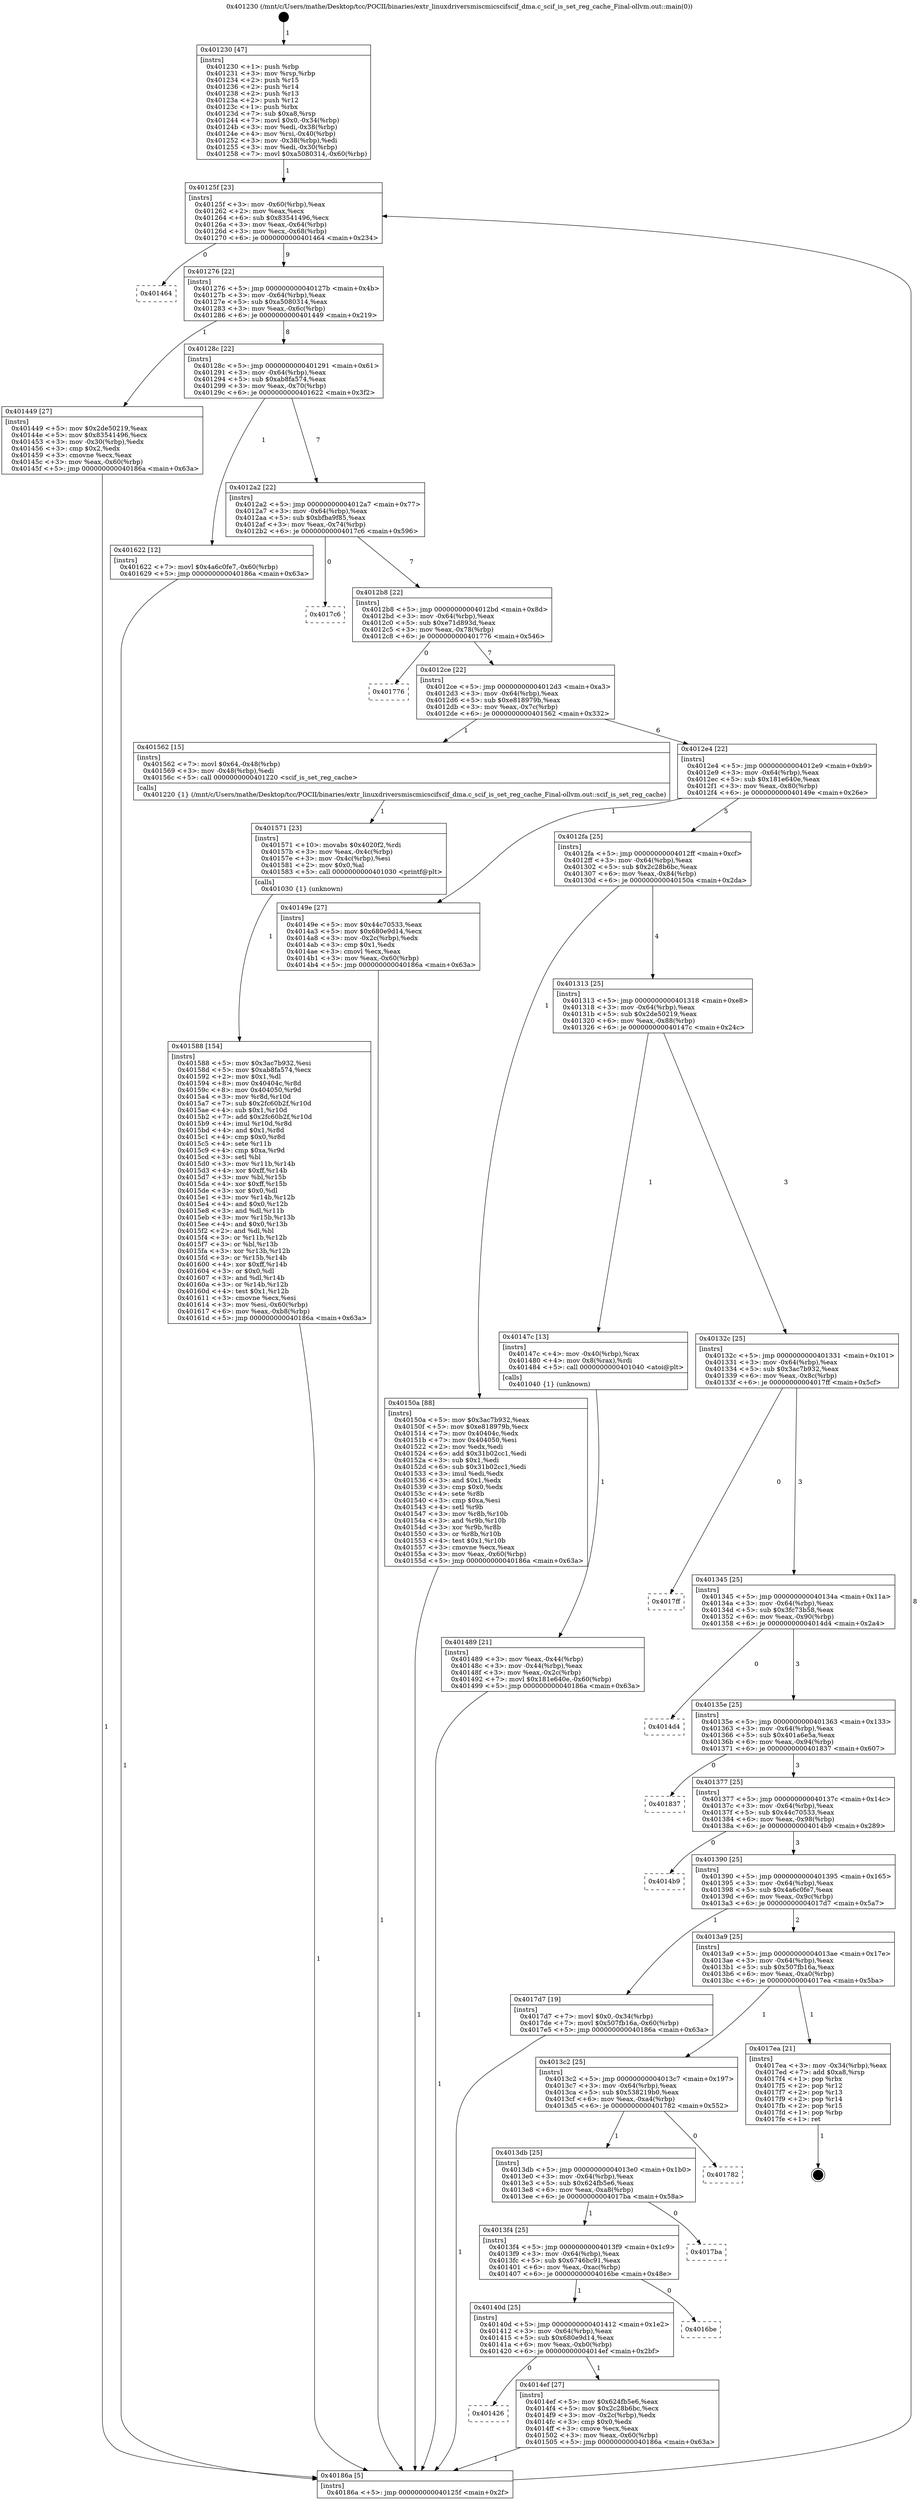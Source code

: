 digraph "0x401230" {
  label = "0x401230 (/mnt/c/Users/mathe/Desktop/tcc/POCII/binaries/extr_linuxdriversmiscmicscifscif_dma.c_scif_is_set_reg_cache_Final-ollvm.out::main(0))"
  labelloc = "t"
  node[shape=record]

  Entry [label="",width=0.3,height=0.3,shape=circle,fillcolor=black,style=filled]
  "0x40125f" [label="{
     0x40125f [23]\l
     | [instrs]\l
     &nbsp;&nbsp;0x40125f \<+3\>: mov -0x60(%rbp),%eax\l
     &nbsp;&nbsp;0x401262 \<+2\>: mov %eax,%ecx\l
     &nbsp;&nbsp;0x401264 \<+6\>: sub $0x83541496,%ecx\l
     &nbsp;&nbsp;0x40126a \<+3\>: mov %eax,-0x64(%rbp)\l
     &nbsp;&nbsp;0x40126d \<+3\>: mov %ecx,-0x68(%rbp)\l
     &nbsp;&nbsp;0x401270 \<+6\>: je 0000000000401464 \<main+0x234\>\l
  }"]
  "0x401464" [label="{
     0x401464\l
  }", style=dashed]
  "0x401276" [label="{
     0x401276 [22]\l
     | [instrs]\l
     &nbsp;&nbsp;0x401276 \<+5\>: jmp 000000000040127b \<main+0x4b\>\l
     &nbsp;&nbsp;0x40127b \<+3\>: mov -0x64(%rbp),%eax\l
     &nbsp;&nbsp;0x40127e \<+5\>: sub $0xa5080314,%eax\l
     &nbsp;&nbsp;0x401283 \<+3\>: mov %eax,-0x6c(%rbp)\l
     &nbsp;&nbsp;0x401286 \<+6\>: je 0000000000401449 \<main+0x219\>\l
  }"]
  Exit [label="",width=0.3,height=0.3,shape=circle,fillcolor=black,style=filled,peripheries=2]
  "0x401449" [label="{
     0x401449 [27]\l
     | [instrs]\l
     &nbsp;&nbsp;0x401449 \<+5\>: mov $0x2de50219,%eax\l
     &nbsp;&nbsp;0x40144e \<+5\>: mov $0x83541496,%ecx\l
     &nbsp;&nbsp;0x401453 \<+3\>: mov -0x30(%rbp),%edx\l
     &nbsp;&nbsp;0x401456 \<+3\>: cmp $0x2,%edx\l
     &nbsp;&nbsp;0x401459 \<+3\>: cmovne %ecx,%eax\l
     &nbsp;&nbsp;0x40145c \<+3\>: mov %eax,-0x60(%rbp)\l
     &nbsp;&nbsp;0x40145f \<+5\>: jmp 000000000040186a \<main+0x63a\>\l
  }"]
  "0x40128c" [label="{
     0x40128c [22]\l
     | [instrs]\l
     &nbsp;&nbsp;0x40128c \<+5\>: jmp 0000000000401291 \<main+0x61\>\l
     &nbsp;&nbsp;0x401291 \<+3\>: mov -0x64(%rbp),%eax\l
     &nbsp;&nbsp;0x401294 \<+5\>: sub $0xab8fa574,%eax\l
     &nbsp;&nbsp;0x401299 \<+3\>: mov %eax,-0x70(%rbp)\l
     &nbsp;&nbsp;0x40129c \<+6\>: je 0000000000401622 \<main+0x3f2\>\l
  }"]
  "0x40186a" [label="{
     0x40186a [5]\l
     | [instrs]\l
     &nbsp;&nbsp;0x40186a \<+5\>: jmp 000000000040125f \<main+0x2f\>\l
  }"]
  "0x401230" [label="{
     0x401230 [47]\l
     | [instrs]\l
     &nbsp;&nbsp;0x401230 \<+1\>: push %rbp\l
     &nbsp;&nbsp;0x401231 \<+3\>: mov %rsp,%rbp\l
     &nbsp;&nbsp;0x401234 \<+2\>: push %r15\l
     &nbsp;&nbsp;0x401236 \<+2\>: push %r14\l
     &nbsp;&nbsp;0x401238 \<+2\>: push %r13\l
     &nbsp;&nbsp;0x40123a \<+2\>: push %r12\l
     &nbsp;&nbsp;0x40123c \<+1\>: push %rbx\l
     &nbsp;&nbsp;0x40123d \<+7\>: sub $0xa8,%rsp\l
     &nbsp;&nbsp;0x401244 \<+7\>: movl $0x0,-0x34(%rbp)\l
     &nbsp;&nbsp;0x40124b \<+3\>: mov %edi,-0x38(%rbp)\l
     &nbsp;&nbsp;0x40124e \<+4\>: mov %rsi,-0x40(%rbp)\l
     &nbsp;&nbsp;0x401252 \<+3\>: mov -0x38(%rbp),%edi\l
     &nbsp;&nbsp;0x401255 \<+3\>: mov %edi,-0x30(%rbp)\l
     &nbsp;&nbsp;0x401258 \<+7\>: movl $0xa5080314,-0x60(%rbp)\l
  }"]
  "0x401588" [label="{
     0x401588 [154]\l
     | [instrs]\l
     &nbsp;&nbsp;0x401588 \<+5\>: mov $0x3ac7b932,%esi\l
     &nbsp;&nbsp;0x40158d \<+5\>: mov $0xab8fa574,%ecx\l
     &nbsp;&nbsp;0x401592 \<+2\>: mov $0x1,%dl\l
     &nbsp;&nbsp;0x401594 \<+8\>: mov 0x40404c,%r8d\l
     &nbsp;&nbsp;0x40159c \<+8\>: mov 0x404050,%r9d\l
     &nbsp;&nbsp;0x4015a4 \<+3\>: mov %r8d,%r10d\l
     &nbsp;&nbsp;0x4015a7 \<+7\>: sub $0x2fc60b2f,%r10d\l
     &nbsp;&nbsp;0x4015ae \<+4\>: sub $0x1,%r10d\l
     &nbsp;&nbsp;0x4015b2 \<+7\>: add $0x2fc60b2f,%r10d\l
     &nbsp;&nbsp;0x4015b9 \<+4\>: imul %r10d,%r8d\l
     &nbsp;&nbsp;0x4015bd \<+4\>: and $0x1,%r8d\l
     &nbsp;&nbsp;0x4015c1 \<+4\>: cmp $0x0,%r8d\l
     &nbsp;&nbsp;0x4015c5 \<+4\>: sete %r11b\l
     &nbsp;&nbsp;0x4015c9 \<+4\>: cmp $0xa,%r9d\l
     &nbsp;&nbsp;0x4015cd \<+3\>: setl %bl\l
     &nbsp;&nbsp;0x4015d0 \<+3\>: mov %r11b,%r14b\l
     &nbsp;&nbsp;0x4015d3 \<+4\>: xor $0xff,%r14b\l
     &nbsp;&nbsp;0x4015d7 \<+3\>: mov %bl,%r15b\l
     &nbsp;&nbsp;0x4015da \<+4\>: xor $0xff,%r15b\l
     &nbsp;&nbsp;0x4015de \<+3\>: xor $0x0,%dl\l
     &nbsp;&nbsp;0x4015e1 \<+3\>: mov %r14b,%r12b\l
     &nbsp;&nbsp;0x4015e4 \<+4\>: and $0x0,%r12b\l
     &nbsp;&nbsp;0x4015e8 \<+3\>: and %dl,%r11b\l
     &nbsp;&nbsp;0x4015eb \<+3\>: mov %r15b,%r13b\l
     &nbsp;&nbsp;0x4015ee \<+4\>: and $0x0,%r13b\l
     &nbsp;&nbsp;0x4015f2 \<+2\>: and %dl,%bl\l
     &nbsp;&nbsp;0x4015f4 \<+3\>: or %r11b,%r12b\l
     &nbsp;&nbsp;0x4015f7 \<+3\>: or %bl,%r13b\l
     &nbsp;&nbsp;0x4015fa \<+3\>: xor %r13b,%r12b\l
     &nbsp;&nbsp;0x4015fd \<+3\>: or %r15b,%r14b\l
     &nbsp;&nbsp;0x401600 \<+4\>: xor $0xff,%r14b\l
     &nbsp;&nbsp;0x401604 \<+3\>: or $0x0,%dl\l
     &nbsp;&nbsp;0x401607 \<+3\>: and %dl,%r14b\l
     &nbsp;&nbsp;0x40160a \<+3\>: or %r14b,%r12b\l
     &nbsp;&nbsp;0x40160d \<+4\>: test $0x1,%r12b\l
     &nbsp;&nbsp;0x401611 \<+3\>: cmovne %ecx,%esi\l
     &nbsp;&nbsp;0x401614 \<+3\>: mov %esi,-0x60(%rbp)\l
     &nbsp;&nbsp;0x401617 \<+6\>: mov %eax,-0xb8(%rbp)\l
     &nbsp;&nbsp;0x40161d \<+5\>: jmp 000000000040186a \<main+0x63a\>\l
  }"]
  "0x401622" [label="{
     0x401622 [12]\l
     | [instrs]\l
     &nbsp;&nbsp;0x401622 \<+7\>: movl $0x4a6c0fe7,-0x60(%rbp)\l
     &nbsp;&nbsp;0x401629 \<+5\>: jmp 000000000040186a \<main+0x63a\>\l
  }"]
  "0x4012a2" [label="{
     0x4012a2 [22]\l
     | [instrs]\l
     &nbsp;&nbsp;0x4012a2 \<+5\>: jmp 00000000004012a7 \<main+0x77\>\l
     &nbsp;&nbsp;0x4012a7 \<+3\>: mov -0x64(%rbp),%eax\l
     &nbsp;&nbsp;0x4012aa \<+5\>: sub $0xbfba9f85,%eax\l
     &nbsp;&nbsp;0x4012af \<+3\>: mov %eax,-0x74(%rbp)\l
     &nbsp;&nbsp;0x4012b2 \<+6\>: je 00000000004017c6 \<main+0x596\>\l
  }"]
  "0x401571" [label="{
     0x401571 [23]\l
     | [instrs]\l
     &nbsp;&nbsp;0x401571 \<+10\>: movabs $0x4020f2,%rdi\l
     &nbsp;&nbsp;0x40157b \<+3\>: mov %eax,-0x4c(%rbp)\l
     &nbsp;&nbsp;0x40157e \<+3\>: mov -0x4c(%rbp),%esi\l
     &nbsp;&nbsp;0x401581 \<+2\>: mov $0x0,%al\l
     &nbsp;&nbsp;0x401583 \<+5\>: call 0000000000401030 \<printf@plt\>\l
     | [calls]\l
     &nbsp;&nbsp;0x401030 \{1\} (unknown)\l
  }"]
  "0x4017c6" [label="{
     0x4017c6\l
  }", style=dashed]
  "0x4012b8" [label="{
     0x4012b8 [22]\l
     | [instrs]\l
     &nbsp;&nbsp;0x4012b8 \<+5\>: jmp 00000000004012bd \<main+0x8d\>\l
     &nbsp;&nbsp;0x4012bd \<+3\>: mov -0x64(%rbp),%eax\l
     &nbsp;&nbsp;0x4012c0 \<+5\>: sub $0xe71d893d,%eax\l
     &nbsp;&nbsp;0x4012c5 \<+3\>: mov %eax,-0x78(%rbp)\l
     &nbsp;&nbsp;0x4012c8 \<+6\>: je 0000000000401776 \<main+0x546\>\l
  }"]
  "0x401426" [label="{
     0x401426\l
  }", style=dashed]
  "0x401776" [label="{
     0x401776\l
  }", style=dashed]
  "0x4012ce" [label="{
     0x4012ce [22]\l
     | [instrs]\l
     &nbsp;&nbsp;0x4012ce \<+5\>: jmp 00000000004012d3 \<main+0xa3\>\l
     &nbsp;&nbsp;0x4012d3 \<+3\>: mov -0x64(%rbp),%eax\l
     &nbsp;&nbsp;0x4012d6 \<+5\>: sub $0xe818979b,%eax\l
     &nbsp;&nbsp;0x4012db \<+3\>: mov %eax,-0x7c(%rbp)\l
     &nbsp;&nbsp;0x4012de \<+6\>: je 0000000000401562 \<main+0x332\>\l
  }"]
  "0x4014ef" [label="{
     0x4014ef [27]\l
     | [instrs]\l
     &nbsp;&nbsp;0x4014ef \<+5\>: mov $0x624fb5e6,%eax\l
     &nbsp;&nbsp;0x4014f4 \<+5\>: mov $0x2c28b6bc,%ecx\l
     &nbsp;&nbsp;0x4014f9 \<+3\>: mov -0x2c(%rbp),%edx\l
     &nbsp;&nbsp;0x4014fc \<+3\>: cmp $0x0,%edx\l
     &nbsp;&nbsp;0x4014ff \<+3\>: cmove %ecx,%eax\l
     &nbsp;&nbsp;0x401502 \<+3\>: mov %eax,-0x60(%rbp)\l
     &nbsp;&nbsp;0x401505 \<+5\>: jmp 000000000040186a \<main+0x63a\>\l
  }"]
  "0x401562" [label="{
     0x401562 [15]\l
     | [instrs]\l
     &nbsp;&nbsp;0x401562 \<+7\>: movl $0x64,-0x48(%rbp)\l
     &nbsp;&nbsp;0x401569 \<+3\>: mov -0x48(%rbp),%edi\l
     &nbsp;&nbsp;0x40156c \<+5\>: call 0000000000401220 \<scif_is_set_reg_cache\>\l
     | [calls]\l
     &nbsp;&nbsp;0x401220 \{1\} (/mnt/c/Users/mathe/Desktop/tcc/POCII/binaries/extr_linuxdriversmiscmicscifscif_dma.c_scif_is_set_reg_cache_Final-ollvm.out::scif_is_set_reg_cache)\l
  }"]
  "0x4012e4" [label="{
     0x4012e4 [22]\l
     | [instrs]\l
     &nbsp;&nbsp;0x4012e4 \<+5\>: jmp 00000000004012e9 \<main+0xb9\>\l
     &nbsp;&nbsp;0x4012e9 \<+3\>: mov -0x64(%rbp),%eax\l
     &nbsp;&nbsp;0x4012ec \<+5\>: sub $0x181e640e,%eax\l
     &nbsp;&nbsp;0x4012f1 \<+3\>: mov %eax,-0x80(%rbp)\l
     &nbsp;&nbsp;0x4012f4 \<+6\>: je 000000000040149e \<main+0x26e\>\l
  }"]
  "0x40140d" [label="{
     0x40140d [25]\l
     | [instrs]\l
     &nbsp;&nbsp;0x40140d \<+5\>: jmp 0000000000401412 \<main+0x1e2\>\l
     &nbsp;&nbsp;0x401412 \<+3\>: mov -0x64(%rbp),%eax\l
     &nbsp;&nbsp;0x401415 \<+5\>: sub $0x680e9d14,%eax\l
     &nbsp;&nbsp;0x40141a \<+6\>: mov %eax,-0xb0(%rbp)\l
     &nbsp;&nbsp;0x401420 \<+6\>: je 00000000004014ef \<main+0x2bf\>\l
  }"]
  "0x40149e" [label="{
     0x40149e [27]\l
     | [instrs]\l
     &nbsp;&nbsp;0x40149e \<+5\>: mov $0x44c70533,%eax\l
     &nbsp;&nbsp;0x4014a3 \<+5\>: mov $0x680e9d14,%ecx\l
     &nbsp;&nbsp;0x4014a8 \<+3\>: mov -0x2c(%rbp),%edx\l
     &nbsp;&nbsp;0x4014ab \<+3\>: cmp $0x1,%edx\l
     &nbsp;&nbsp;0x4014ae \<+3\>: cmovl %ecx,%eax\l
     &nbsp;&nbsp;0x4014b1 \<+3\>: mov %eax,-0x60(%rbp)\l
     &nbsp;&nbsp;0x4014b4 \<+5\>: jmp 000000000040186a \<main+0x63a\>\l
  }"]
  "0x4012fa" [label="{
     0x4012fa [25]\l
     | [instrs]\l
     &nbsp;&nbsp;0x4012fa \<+5\>: jmp 00000000004012ff \<main+0xcf\>\l
     &nbsp;&nbsp;0x4012ff \<+3\>: mov -0x64(%rbp),%eax\l
     &nbsp;&nbsp;0x401302 \<+5\>: sub $0x2c28b6bc,%eax\l
     &nbsp;&nbsp;0x401307 \<+6\>: mov %eax,-0x84(%rbp)\l
     &nbsp;&nbsp;0x40130d \<+6\>: je 000000000040150a \<main+0x2da\>\l
  }"]
  "0x4016be" [label="{
     0x4016be\l
  }", style=dashed]
  "0x40150a" [label="{
     0x40150a [88]\l
     | [instrs]\l
     &nbsp;&nbsp;0x40150a \<+5\>: mov $0x3ac7b932,%eax\l
     &nbsp;&nbsp;0x40150f \<+5\>: mov $0xe818979b,%ecx\l
     &nbsp;&nbsp;0x401514 \<+7\>: mov 0x40404c,%edx\l
     &nbsp;&nbsp;0x40151b \<+7\>: mov 0x404050,%esi\l
     &nbsp;&nbsp;0x401522 \<+2\>: mov %edx,%edi\l
     &nbsp;&nbsp;0x401524 \<+6\>: add $0x31b02cc1,%edi\l
     &nbsp;&nbsp;0x40152a \<+3\>: sub $0x1,%edi\l
     &nbsp;&nbsp;0x40152d \<+6\>: sub $0x31b02cc1,%edi\l
     &nbsp;&nbsp;0x401533 \<+3\>: imul %edi,%edx\l
     &nbsp;&nbsp;0x401536 \<+3\>: and $0x1,%edx\l
     &nbsp;&nbsp;0x401539 \<+3\>: cmp $0x0,%edx\l
     &nbsp;&nbsp;0x40153c \<+4\>: sete %r8b\l
     &nbsp;&nbsp;0x401540 \<+3\>: cmp $0xa,%esi\l
     &nbsp;&nbsp;0x401543 \<+4\>: setl %r9b\l
     &nbsp;&nbsp;0x401547 \<+3\>: mov %r8b,%r10b\l
     &nbsp;&nbsp;0x40154a \<+3\>: and %r9b,%r10b\l
     &nbsp;&nbsp;0x40154d \<+3\>: xor %r9b,%r8b\l
     &nbsp;&nbsp;0x401550 \<+3\>: or %r8b,%r10b\l
     &nbsp;&nbsp;0x401553 \<+4\>: test $0x1,%r10b\l
     &nbsp;&nbsp;0x401557 \<+3\>: cmovne %ecx,%eax\l
     &nbsp;&nbsp;0x40155a \<+3\>: mov %eax,-0x60(%rbp)\l
     &nbsp;&nbsp;0x40155d \<+5\>: jmp 000000000040186a \<main+0x63a\>\l
  }"]
  "0x401313" [label="{
     0x401313 [25]\l
     | [instrs]\l
     &nbsp;&nbsp;0x401313 \<+5\>: jmp 0000000000401318 \<main+0xe8\>\l
     &nbsp;&nbsp;0x401318 \<+3\>: mov -0x64(%rbp),%eax\l
     &nbsp;&nbsp;0x40131b \<+5\>: sub $0x2de50219,%eax\l
     &nbsp;&nbsp;0x401320 \<+6\>: mov %eax,-0x88(%rbp)\l
     &nbsp;&nbsp;0x401326 \<+6\>: je 000000000040147c \<main+0x24c\>\l
  }"]
  "0x4013f4" [label="{
     0x4013f4 [25]\l
     | [instrs]\l
     &nbsp;&nbsp;0x4013f4 \<+5\>: jmp 00000000004013f9 \<main+0x1c9\>\l
     &nbsp;&nbsp;0x4013f9 \<+3\>: mov -0x64(%rbp),%eax\l
     &nbsp;&nbsp;0x4013fc \<+5\>: sub $0x6746bc91,%eax\l
     &nbsp;&nbsp;0x401401 \<+6\>: mov %eax,-0xac(%rbp)\l
     &nbsp;&nbsp;0x401407 \<+6\>: je 00000000004016be \<main+0x48e\>\l
  }"]
  "0x40147c" [label="{
     0x40147c [13]\l
     | [instrs]\l
     &nbsp;&nbsp;0x40147c \<+4\>: mov -0x40(%rbp),%rax\l
     &nbsp;&nbsp;0x401480 \<+4\>: mov 0x8(%rax),%rdi\l
     &nbsp;&nbsp;0x401484 \<+5\>: call 0000000000401040 \<atoi@plt\>\l
     | [calls]\l
     &nbsp;&nbsp;0x401040 \{1\} (unknown)\l
  }"]
  "0x40132c" [label="{
     0x40132c [25]\l
     | [instrs]\l
     &nbsp;&nbsp;0x40132c \<+5\>: jmp 0000000000401331 \<main+0x101\>\l
     &nbsp;&nbsp;0x401331 \<+3\>: mov -0x64(%rbp),%eax\l
     &nbsp;&nbsp;0x401334 \<+5\>: sub $0x3ac7b932,%eax\l
     &nbsp;&nbsp;0x401339 \<+6\>: mov %eax,-0x8c(%rbp)\l
     &nbsp;&nbsp;0x40133f \<+6\>: je 00000000004017ff \<main+0x5cf\>\l
  }"]
  "0x401489" [label="{
     0x401489 [21]\l
     | [instrs]\l
     &nbsp;&nbsp;0x401489 \<+3\>: mov %eax,-0x44(%rbp)\l
     &nbsp;&nbsp;0x40148c \<+3\>: mov -0x44(%rbp),%eax\l
     &nbsp;&nbsp;0x40148f \<+3\>: mov %eax,-0x2c(%rbp)\l
     &nbsp;&nbsp;0x401492 \<+7\>: movl $0x181e640e,-0x60(%rbp)\l
     &nbsp;&nbsp;0x401499 \<+5\>: jmp 000000000040186a \<main+0x63a\>\l
  }"]
  "0x4017ba" [label="{
     0x4017ba\l
  }", style=dashed]
  "0x4017ff" [label="{
     0x4017ff\l
  }", style=dashed]
  "0x401345" [label="{
     0x401345 [25]\l
     | [instrs]\l
     &nbsp;&nbsp;0x401345 \<+5\>: jmp 000000000040134a \<main+0x11a\>\l
     &nbsp;&nbsp;0x40134a \<+3\>: mov -0x64(%rbp),%eax\l
     &nbsp;&nbsp;0x40134d \<+5\>: sub $0x3fc73b58,%eax\l
     &nbsp;&nbsp;0x401352 \<+6\>: mov %eax,-0x90(%rbp)\l
     &nbsp;&nbsp;0x401358 \<+6\>: je 00000000004014d4 \<main+0x2a4\>\l
  }"]
  "0x4013db" [label="{
     0x4013db [25]\l
     | [instrs]\l
     &nbsp;&nbsp;0x4013db \<+5\>: jmp 00000000004013e0 \<main+0x1b0\>\l
     &nbsp;&nbsp;0x4013e0 \<+3\>: mov -0x64(%rbp),%eax\l
     &nbsp;&nbsp;0x4013e3 \<+5\>: sub $0x624fb5e6,%eax\l
     &nbsp;&nbsp;0x4013e8 \<+6\>: mov %eax,-0xa8(%rbp)\l
     &nbsp;&nbsp;0x4013ee \<+6\>: je 00000000004017ba \<main+0x58a\>\l
  }"]
  "0x4014d4" [label="{
     0x4014d4\l
  }", style=dashed]
  "0x40135e" [label="{
     0x40135e [25]\l
     | [instrs]\l
     &nbsp;&nbsp;0x40135e \<+5\>: jmp 0000000000401363 \<main+0x133\>\l
     &nbsp;&nbsp;0x401363 \<+3\>: mov -0x64(%rbp),%eax\l
     &nbsp;&nbsp;0x401366 \<+5\>: sub $0x401a6e5a,%eax\l
     &nbsp;&nbsp;0x40136b \<+6\>: mov %eax,-0x94(%rbp)\l
     &nbsp;&nbsp;0x401371 \<+6\>: je 0000000000401837 \<main+0x607\>\l
  }"]
  "0x401782" [label="{
     0x401782\l
  }", style=dashed]
  "0x401837" [label="{
     0x401837\l
  }", style=dashed]
  "0x401377" [label="{
     0x401377 [25]\l
     | [instrs]\l
     &nbsp;&nbsp;0x401377 \<+5\>: jmp 000000000040137c \<main+0x14c\>\l
     &nbsp;&nbsp;0x40137c \<+3\>: mov -0x64(%rbp),%eax\l
     &nbsp;&nbsp;0x40137f \<+5\>: sub $0x44c70533,%eax\l
     &nbsp;&nbsp;0x401384 \<+6\>: mov %eax,-0x98(%rbp)\l
     &nbsp;&nbsp;0x40138a \<+6\>: je 00000000004014b9 \<main+0x289\>\l
  }"]
  "0x4013c2" [label="{
     0x4013c2 [25]\l
     | [instrs]\l
     &nbsp;&nbsp;0x4013c2 \<+5\>: jmp 00000000004013c7 \<main+0x197\>\l
     &nbsp;&nbsp;0x4013c7 \<+3\>: mov -0x64(%rbp),%eax\l
     &nbsp;&nbsp;0x4013ca \<+5\>: sub $0x538219b0,%eax\l
     &nbsp;&nbsp;0x4013cf \<+6\>: mov %eax,-0xa4(%rbp)\l
     &nbsp;&nbsp;0x4013d5 \<+6\>: je 0000000000401782 \<main+0x552\>\l
  }"]
  "0x4014b9" [label="{
     0x4014b9\l
  }", style=dashed]
  "0x401390" [label="{
     0x401390 [25]\l
     | [instrs]\l
     &nbsp;&nbsp;0x401390 \<+5\>: jmp 0000000000401395 \<main+0x165\>\l
     &nbsp;&nbsp;0x401395 \<+3\>: mov -0x64(%rbp),%eax\l
     &nbsp;&nbsp;0x401398 \<+5\>: sub $0x4a6c0fe7,%eax\l
     &nbsp;&nbsp;0x40139d \<+6\>: mov %eax,-0x9c(%rbp)\l
     &nbsp;&nbsp;0x4013a3 \<+6\>: je 00000000004017d7 \<main+0x5a7\>\l
  }"]
  "0x4017ea" [label="{
     0x4017ea [21]\l
     | [instrs]\l
     &nbsp;&nbsp;0x4017ea \<+3\>: mov -0x34(%rbp),%eax\l
     &nbsp;&nbsp;0x4017ed \<+7\>: add $0xa8,%rsp\l
     &nbsp;&nbsp;0x4017f4 \<+1\>: pop %rbx\l
     &nbsp;&nbsp;0x4017f5 \<+2\>: pop %r12\l
     &nbsp;&nbsp;0x4017f7 \<+2\>: pop %r13\l
     &nbsp;&nbsp;0x4017f9 \<+2\>: pop %r14\l
     &nbsp;&nbsp;0x4017fb \<+2\>: pop %r15\l
     &nbsp;&nbsp;0x4017fd \<+1\>: pop %rbp\l
     &nbsp;&nbsp;0x4017fe \<+1\>: ret\l
  }"]
  "0x4017d7" [label="{
     0x4017d7 [19]\l
     | [instrs]\l
     &nbsp;&nbsp;0x4017d7 \<+7\>: movl $0x0,-0x34(%rbp)\l
     &nbsp;&nbsp;0x4017de \<+7\>: movl $0x507fb16a,-0x60(%rbp)\l
     &nbsp;&nbsp;0x4017e5 \<+5\>: jmp 000000000040186a \<main+0x63a\>\l
  }"]
  "0x4013a9" [label="{
     0x4013a9 [25]\l
     | [instrs]\l
     &nbsp;&nbsp;0x4013a9 \<+5\>: jmp 00000000004013ae \<main+0x17e\>\l
     &nbsp;&nbsp;0x4013ae \<+3\>: mov -0x64(%rbp),%eax\l
     &nbsp;&nbsp;0x4013b1 \<+5\>: sub $0x507fb16a,%eax\l
     &nbsp;&nbsp;0x4013b6 \<+6\>: mov %eax,-0xa0(%rbp)\l
     &nbsp;&nbsp;0x4013bc \<+6\>: je 00000000004017ea \<main+0x5ba\>\l
  }"]
  Entry -> "0x401230" [label=" 1"]
  "0x40125f" -> "0x401464" [label=" 0"]
  "0x40125f" -> "0x401276" [label=" 9"]
  "0x4017ea" -> Exit [label=" 1"]
  "0x401276" -> "0x401449" [label=" 1"]
  "0x401276" -> "0x40128c" [label=" 8"]
  "0x401449" -> "0x40186a" [label=" 1"]
  "0x401230" -> "0x40125f" [label=" 1"]
  "0x40186a" -> "0x40125f" [label=" 8"]
  "0x4017d7" -> "0x40186a" [label=" 1"]
  "0x40128c" -> "0x401622" [label=" 1"]
  "0x40128c" -> "0x4012a2" [label=" 7"]
  "0x401622" -> "0x40186a" [label=" 1"]
  "0x4012a2" -> "0x4017c6" [label=" 0"]
  "0x4012a2" -> "0x4012b8" [label=" 7"]
  "0x401588" -> "0x40186a" [label=" 1"]
  "0x4012b8" -> "0x401776" [label=" 0"]
  "0x4012b8" -> "0x4012ce" [label=" 7"]
  "0x401571" -> "0x401588" [label=" 1"]
  "0x4012ce" -> "0x401562" [label=" 1"]
  "0x4012ce" -> "0x4012e4" [label=" 6"]
  "0x401562" -> "0x401571" [label=" 1"]
  "0x4012e4" -> "0x40149e" [label=" 1"]
  "0x4012e4" -> "0x4012fa" [label=" 5"]
  "0x4014ef" -> "0x40186a" [label=" 1"]
  "0x4012fa" -> "0x40150a" [label=" 1"]
  "0x4012fa" -> "0x401313" [label=" 4"]
  "0x40140d" -> "0x401426" [label=" 0"]
  "0x401313" -> "0x40147c" [label=" 1"]
  "0x401313" -> "0x40132c" [label=" 3"]
  "0x40147c" -> "0x401489" [label=" 1"]
  "0x401489" -> "0x40186a" [label=" 1"]
  "0x40149e" -> "0x40186a" [label=" 1"]
  "0x40150a" -> "0x40186a" [label=" 1"]
  "0x40132c" -> "0x4017ff" [label=" 0"]
  "0x40132c" -> "0x401345" [label=" 3"]
  "0x4013f4" -> "0x40140d" [label=" 1"]
  "0x401345" -> "0x4014d4" [label=" 0"]
  "0x401345" -> "0x40135e" [label=" 3"]
  "0x40140d" -> "0x4014ef" [label=" 1"]
  "0x40135e" -> "0x401837" [label=" 0"]
  "0x40135e" -> "0x401377" [label=" 3"]
  "0x4013db" -> "0x4013f4" [label=" 1"]
  "0x401377" -> "0x4014b9" [label=" 0"]
  "0x401377" -> "0x401390" [label=" 3"]
  "0x4013f4" -> "0x4016be" [label=" 0"]
  "0x401390" -> "0x4017d7" [label=" 1"]
  "0x401390" -> "0x4013a9" [label=" 2"]
  "0x4013c2" -> "0x4013db" [label=" 1"]
  "0x4013a9" -> "0x4017ea" [label=" 1"]
  "0x4013a9" -> "0x4013c2" [label=" 1"]
  "0x4013db" -> "0x4017ba" [label=" 0"]
  "0x4013c2" -> "0x401782" [label=" 0"]
}

